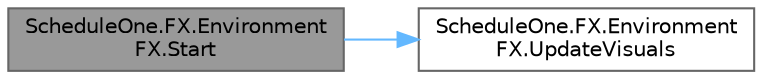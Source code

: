 digraph "ScheduleOne.FX.EnvironmentFX.Start"
{
 // LATEX_PDF_SIZE
  bgcolor="transparent";
  edge [fontname=Helvetica,fontsize=10,labelfontname=Helvetica,labelfontsize=10];
  node [fontname=Helvetica,fontsize=10,shape=box,height=0.2,width=0.4];
  rankdir="LR";
  Node1 [id="Node000001",label="ScheduleOne.FX.Environment\lFX.Start",height=0.2,width=0.4,color="gray40", fillcolor="grey60", style="filled", fontcolor="black",tooltip=" "];
  Node1 -> Node2 [id="edge1_Node000001_Node000002",color="steelblue1",style="solid",tooltip=" "];
  Node2 [id="Node000002",label="ScheduleOne.FX.Environment\lFX.UpdateVisuals",height=0.2,width=0.4,color="grey40", fillcolor="white", style="filled",URL="$class_schedule_one_1_1_f_x_1_1_environment_f_x.html#a92a19171d25c1152fa895cfdce664767",tooltip=" "];
}

